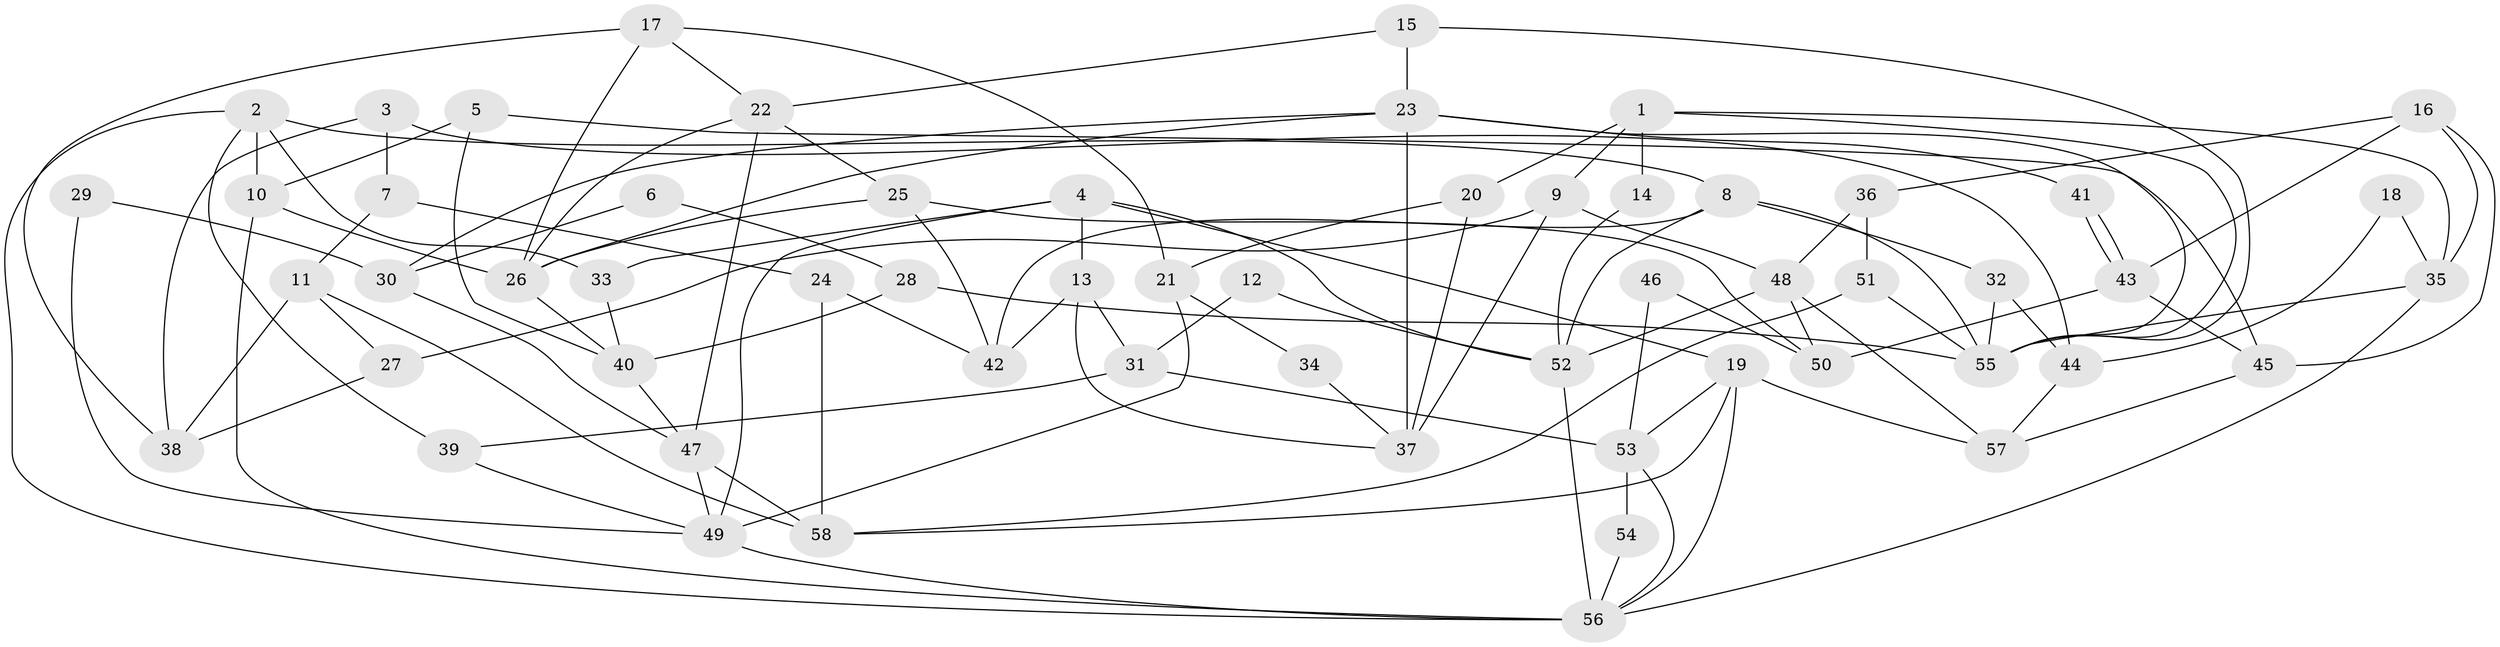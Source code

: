 // coarse degree distribution, {6: 0.14285714285714285, 2: 0.17142857142857143, 5: 0.2, 3: 0.17142857142857143, 4: 0.17142857142857143, 7: 0.08571428571428572, 9: 0.05714285714285714}
// Generated by graph-tools (version 1.1) at 2025/37/03/04/25 23:37:08]
// undirected, 58 vertices, 116 edges
graph export_dot {
  node [color=gray90,style=filled];
  1;
  2;
  3;
  4;
  5;
  6;
  7;
  8;
  9;
  10;
  11;
  12;
  13;
  14;
  15;
  16;
  17;
  18;
  19;
  20;
  21;
  22;
  23;
  24;
  25;
  26;
  27;
  28;
  29;
  30;
  31;
  32;
  33;
  34;
  35;
  36;
  37;
  38;
  39;
  40;
  41;
  42;
  43;
  44;
  45;
  46;
  47;
  48;
  49;
  50;
  51;
  52;
  53;
  54;
  55;
  56;
  57;
  58;
  1 -- 9;
  1 -- 35;
  1 -- 14;
  1 -- 20;
  1 -- 55;
  2 -- 56;
  2 -- 8;
  2 -- 10;
  2 -- 33;
  2 -- 39;
  3 -- 44;
  3 -- 38;
  3 -- 7;
  4 -- 33;
  4 -- 49;
  4 -- 13;
  4 -- 19;
  4 -- 52;
  5 -- 45;
  5 -- 10;
  5 -- 40;
  6 -- 28;
  6 -- 30;
  7 -- 24;
  7 -- 11;
  8 -- 55;
  8 -- 52;
  8 -- 32;
  8 -- 42;
  9 -- 37;
  9 -- 27;
  9 -- 48;
  10 -- 56;
  10 -- 26;
  11 -- 58;
  11 -- 27;
  11 -- 38;
  12 -- 31;
  12 -- 52;
  13 -- 31;
  13 -- 37;
  13 -- 42;
  14 -- 52;
  15 -- 22;
  15 -- 23;
  15 -- 55;
  16 -- 35;
  16 -- 45;
  16 -- 36;
  16 -- 43;
  17 -- 22;
  17 -- 26;
  17 -- 21;
  17 -- 38;
  18 -- 44;
  18 -- 35;
  19 -- 56;
  19 -- 53;
  19 -- 57;
  19 -- 58;
  20 -- 37;
  20 -- 21;
  21 -- 34;
  21 -- 49;
  22 -- 25;
  22 -- 47;
  22 -- 26;
  23 -- 26;
  23 -- 55;
  23 -- 30;
  23 -- 37;
  23 -- 41;
  24 -- 42;
  24 -- 58;
  25 -- 42;
  25 -- 26;
  25 -- 50;
  26 -- 40;
  27 -- 38;
  28 -- 55;
  28 -- 40;
  29 -- 30;
  29 -- 49;
  30 -- 47;
  31 -- 53;
  31 -- 39;
  32 -- 55;
  32 -- 44;
  33 -- 40;
  34 -- 37;
  35 -- 56;
  35 -- 55;
  36 -- 48;
  36 -- 51;
  39 -- 49;
  40 -- 47;
  41 -- 43;
  41 -- 43;
  43 -- 45;
  43 -- 50;
  44 -- 57;
  45 -- 57;
  46 -- 53;
  46 -- 50;
  47 -- 58;
  47 -- 49;
  48 -- 50;
  48 -- 52;
  48 -- 57;
  49 -- 56;
  51 -- 55;
  51 -- 58;
  52 -- 56;
  53 -- 56;
  53 -- 54;
  54 -- 56;
}
